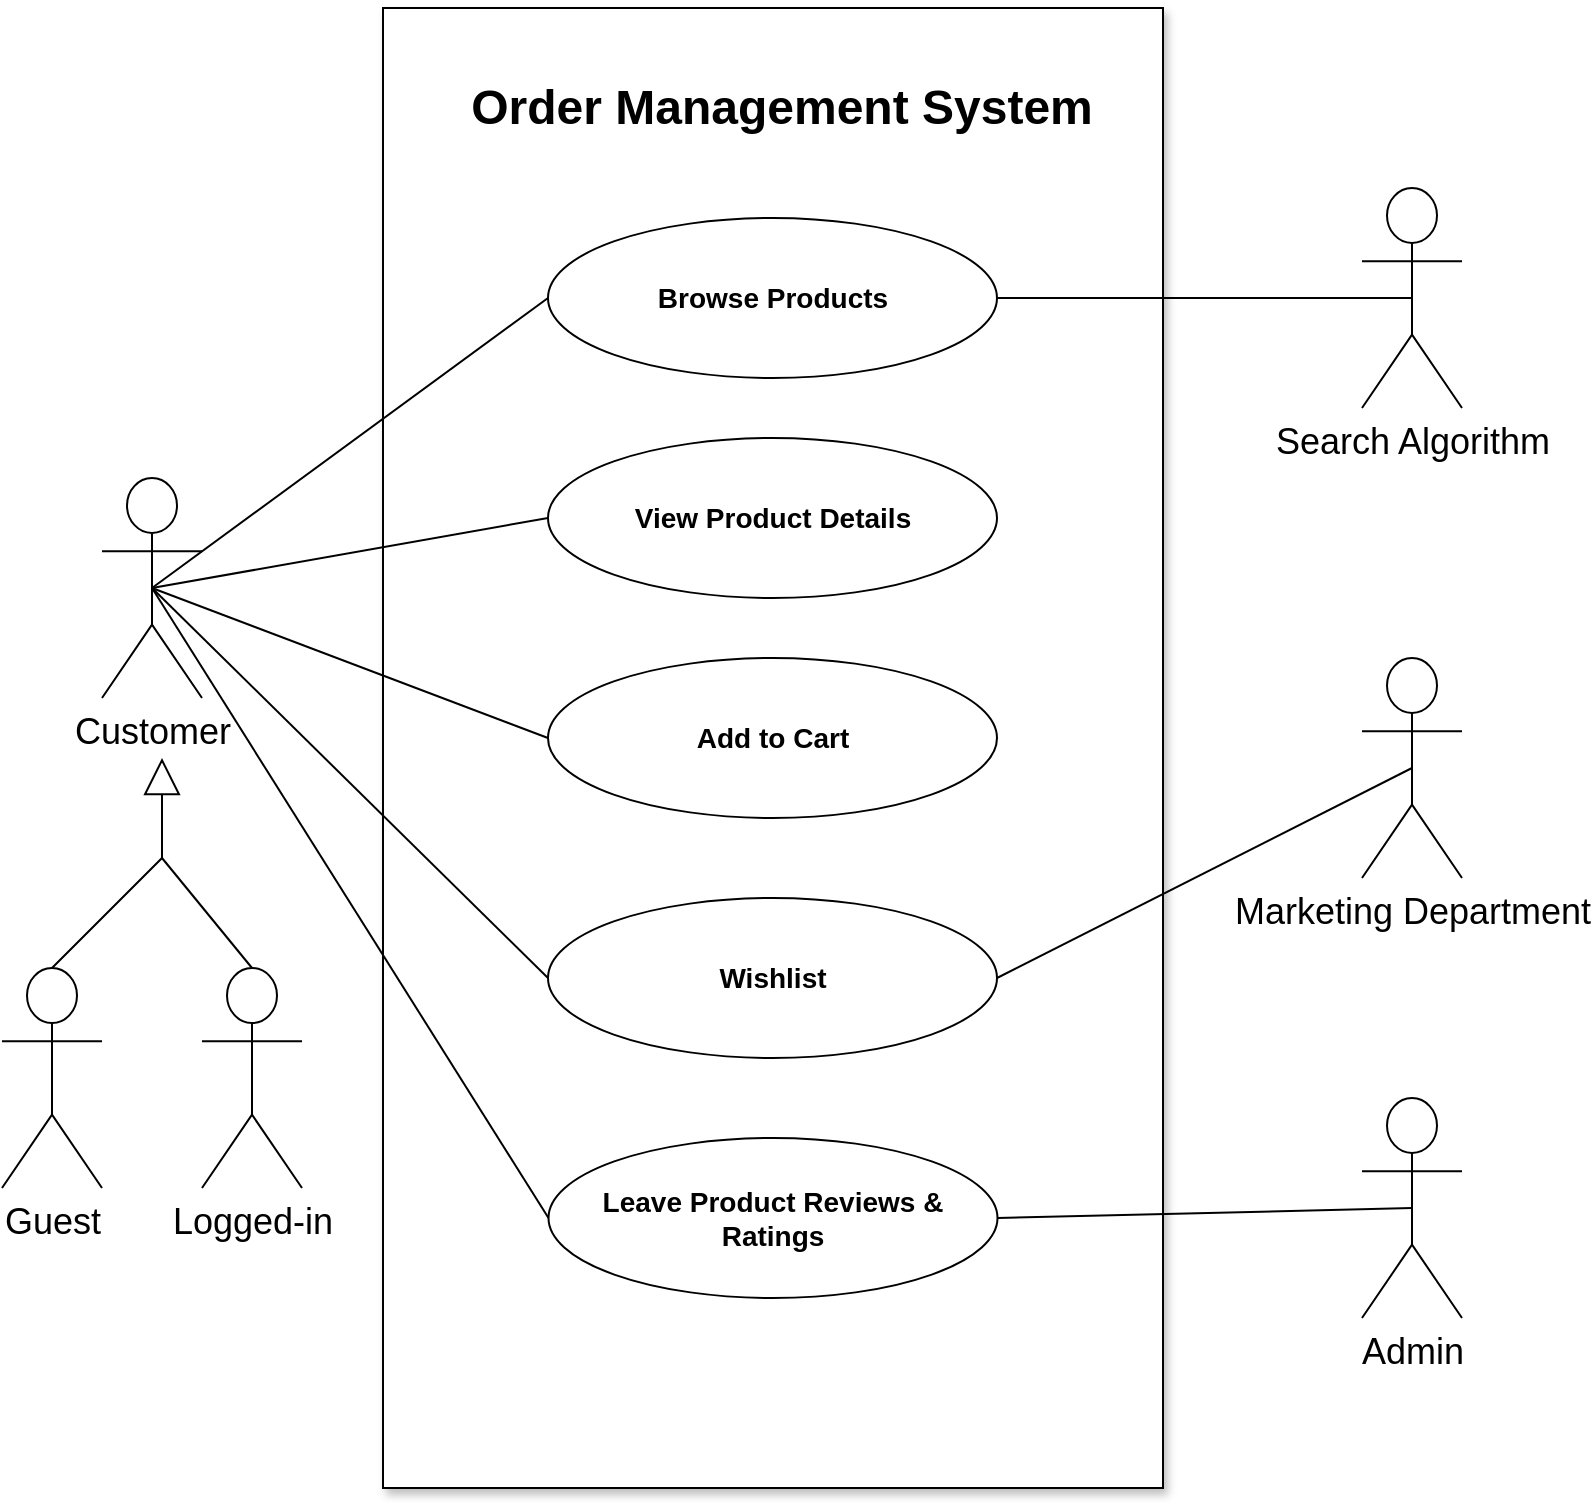 <mxfile version="21.7.2" type="github">
  <diagram name="Page-1" id="Ibva7xswk7MlykJWga5B">
    <mxGraphModel dx="1032" dy="1129" grid="1" gridSize="10" guides="1" tooltips="1" connect="1" arrows="1" fold="1" page="1" pageScale="1" pageWidth="850" pageHeight="1100" math="0" shadow="0">
      <root>
        <mxCell id="0" />
        <mxCell id="1" parent="0" />
        <mxCell id="hKEHkd_DOBsOIQRfh8Hp-2" value="&lt;font style=&quot;font-size: 18px;&quot;&gt;Search Algorithm&lt;/font&gt;" style="shape=umlActor;verticalLabelPosition=bottom;verticalAlign=top;html=1;outlineConnect=0;" parent="1" vertex="1">
          <mxGeometry x="720" y="215" width="50" height="110" as="geometry" />
        </mxCell>
        <mxCell id="hKEHkd_DOBsOIQRfh8Hp-3" value="" style="rounded=0;whiteSpace=wrap;html=1;rotation=90;shadow=1;movable=0;resizable=0;rotatable=0;deletable=0;editable=0;locked=1;connectable=0;" parent="1" vertex="1">
          <mxGeometry x="55.5" y="300" width="740" height="390" as="geometry" />
        </mxCell>
        <mxCell id="hKEHkd_DOBsOIQRfh8Hp-4" value="&lt;font style=&quot;font-size: 18px;&quot;&gt;Customer&lt;/font&gt;" style="shape=umlActor;verticalLabelPosition=bottom;verticalAlign=top;html=1;outlineConnect=0;" parent="1" vertex="1">
          <mxGeometry x="90" y="360" width="50" height="110" as="geometry" />
        </mxCell>
        <mxCell id="hKEHkd_DOBsOIQRfh8Hp-10" value="&lt;font style=&quot;font-size: 24px;&quot;&gt;Order Management System&lt;/font&gt;" style="text;html=1;strokeColor=none;fillColor=none;align=center;verticalAlign=middle;whiteSpace=wrap;rounded=0;fontStyle=1" parent="1" vertex="1">
          <mxGeometry x="260" y="160" width="340" height="30" as="geometry" />
        </mxCell>
        <mxCell id="hKEHkd_DOBsOIQRfh8Hp-11" value="&lt;b&gt;&lt;font style=&quot;font-size: 14px;&quot;&gt;Leave Product Reviews &amp;amp; Ratings&lt;/font&gt;&lt;/b&gt;" style="ellipse;whiteSpace=wrap;html=1;" parent="1" vertex="1">
          <mxGeometry x="313.25" y="690" width="224.5" height="80" as="geometry" />
        </mxCell>
        <mxCell id="hKEHkd_DOBsOIQRfh8Hp-13" value="&lt;b&gt;&lt;font style=&quot;font-size: 14px;&quot;&gt;View Product Details&lt;/font&gt;&lt;/b&gt;" style="ellipse;whiteSpace=wrap;html=1;" parent="1" vertex="1">
          <mxGeometry x="313" y="340" width="224.5" height="80" as="geometry" />
        </mxCell>
        <mxCell id="hKEHkd_DOBsOIQRfh8Hp-14" value="&lt;font style=&quot;font-size: 14px;&quot;&gt;&lt;b&gt;Browse Products&lt;/b&gt;&lt;/font&gt;" style="ellipse;whiteSpace=wrap;html=1;" parent="1" vertex="1">
          <mxGeometry x="313" y="230" width="224.5" height="80" as="geometry" />
        </mxCell>
        <mxCell id="hKEHkd_DOBsOIQRfh8Hp-15" value="&lt;font style=&quot;font-size: 18px;&quot;&gt;Guest&lt;/font&gt;" style="shape=umlActor;verticalLabelPosition=bottom;verticalAlign=top;html=1;outlineConnect=0;" parent="1" vertex="1">
          <mxGeometry x="40" y="605" width="50" height="110" as="geometry" />
        </mxCell>
        <mxCell id="hKEHkd_DOBsOIQRfh8Hp-16" value="&lt;font style=&quot;font-size: 18px;&quot;&gt;Logged-in&lt;/font&gt;" style="shape=umlActor;verticalLabelPosition=bottom;verticalAlign=top;html=1;outlineConnect=0;" parent="1" vertex="1">
          <mxGeometry x="140" y="605" width="50" height="110" as="geometry" />
        </mxCell>
        <mxCell id="hKEHkd_DOBsOIQRfh8Hp-27" value="" style="endArrow=block;endSize=16;endFill=0;html=1;rounded=0;" parent="1" edge="1">
          <mxGeometry width="160" relative="1" as="geometry">
            <mxPoint x="115" y="570" as="sourcePoint" />
            <mxPoint x="115" y="570" as="targetPoint" />
          </mxGeometry>
        </mxCell>
        <mxCell id="hKEHkd_DOBsOIQRfh8Hp-35" value="" style="endArrow=block;endSize=16;endFill=0;html=1;rounded=0;exitX=0.5;exitY=0;exitDx=0;exitDy=0;exitPerimeter=0;" parent="1" source="hKEHkd_DOBsOIQRfh8Hp-15" edge="1">
          <mxGeometry width="160" relative="1" as="geometry">
            <mxPoint x="210" y="510" as="sourcePoint" />
            <mxPoint x="120" y="500" as="targetPoint" />
            <Array as="points">
              <mxPoint x="120" y="550" />
            </Array>
          </mxGeometry>
        </mxCell>
        <mxCell id="hKEHkd_DOBsOIQRfh8Hp-37" value="&lt;b&gt;&lt;font style=&quot;font-size: 14px;&quot;&gt;Add to Cart&lt;/font&gt;&lt;/b&gt;" style="ellipse;whiteSpace=wrap;html=1;" parent="1" vertex="1">
          <mxGeometry x="313" y="450" width="224.5" height="80" as="geometry" />
        </mxCell>
        <mxCell id="hKEHkd_DOBsOIQRfh8Hp-38" value="&lt;b&gt;&lt;font style=&quot;font-size: 14px;&quot;&gt;Wishlist&lt;/font&gt;&lt;/b&gt;" style="ellipse;whiteSpace=wrap;html=1;" parent="1" vertex="1">
          <mxGeometry x="313" y="570" width="224.5" height="80" as="geometry" />
        </mxCell>
        <mxCell id="hKEHkd_DOBsOIQRfh8Hp-39" value="&lt;font style=&quot;font-size: 18px;&quot;&gt;Marketing Department&lt;/font&gt;" style="shape=umlActor;verticalLabelPosition=bottom;verticalAlign=top;html=1;outlineConnect=0;" parent="1" vertex="1">
          <mxGeometry x="720" y="450" width="50" height="110" as="geometry" />
        </mxCell>
        <mxCell id="hKEHkd_DOBsOIQRfh8Hp-40" value="&lt;font style=&quot;font-size: 18px;&quot;&gt;Admin&lt;/font&gt;" style="shape=umlActor;verticalLabelPosition=bottom;verticalAlign=top;html=1;outlineConnect=0;" parent="1" vertex="1">
          <mxGeometry x="720" y="670" width="50" height="110" as="geometry" />
        </mxCell>
        <mxCell id="hKEHkd_DOBsOIQRfh8Hp-57" value="" style="endArrow=none;html=1;rounded=0;entryX=0.5;entryY=0.5;entryDx=0;entryDy=0;entryPerimeter=0;exitX=1;exitY=0.5;exitDx=0;exitDy=0;" parent="1" source="hKEHkd_DOBsOIQRfh8Hp-11" target="hKEHkd_DOBsOIQRfh8Hp-40" edge="1">
          <mxGeometry width="50" height="50" relative="1" as="geometry">
            <mxPoint x="420" y="530" as="sourcePoint" />
            <mxPoint x="470" y="480" as="targetPoint" />
          </mxGeometry>
        </mxCell>
        <mxCell id="hKEHkd_DOBsOIQRfh8Hp-58" value="" style="endArrow=none;html=1;rounded=0;entryX=0.5;entryY=0.5;entryDx=0;entryDy=0;entryPerimeter=0;exitX=1;exitY=0.5;exitDx=0;exitDy=0;" parent="1" source="hKEHkd_DOBsOIQRfh8Hp-38" target="hKEHkd_DOBsOIQRfh8Hp-39" edge="1">
          <mxGeometry width="50" height="50" relative="1" as="geometry">
            <mxPoint x="548" y="740" as="sourcePoint" />
            <mxPoint x="755" y="735" as="targetPoint" />
          </mxGeometry>
        </mxCell>
        <mxCell id="hKEHkd_DOBsOIQRfh8Hp-59" value="" style="endArrow=none;html=1;rounded=0;entryX=0.5;entryY=0.5;entryDx=0;entryDy=0;entryPerimeter=0;exitX=1;exitY=0.5;exitDx=0;exitDy=0;" parent="1" source="hKEHkd_DOBsOIQRfh8Hp-14" target="hKEHkd_DOBsOIQRfh8Hp-2" edge="1">
          <mxGeometry width="50" height="50" relative="1" as="geometry">
            <mxPoint x="512" y="396.94" as="sourcePoint" />
            <mxPoint x="720" y="291.94" as="targetPoint" />
          </mxGeometry>
        </mxCell>
        <mxCell id="hKEHkd_DOBsOIQRfh8Hp-60" value="" style="endArrow=none;html=1;rounded=0;entryX=0;entryY=0.5;entryDx=0;entryDy=0;exitX=0.5;exitY=0.5;exitDx=0;exitDy=0;exitPerimeter=0;" parent="1" source="hKEHkd_DOBsOIQRfh8Hp-4" target="hKEHkd_DOBsOIQRfh8Hp-14" edge="1">
          <mxGeometry width="50" height="50" relative="1" as="geometry">
            <mxPoint x="120" y="415" as="sourcePoint" />
            <mxPoint x="323" y="414.58" as="targetPoint" />
          </mxGeometry>
        </mxCell>
        <mxCell id="hKEHkd_DOBsOIQRfh8Hp-61" value="" style="endArrow=none;html=1;rounded=0;entryX=0;entryY=0.5;entryDx=0;entryDy=0;exitX=0.5;exitY=0.5;exitDx=0;exitDy=0;exitPerimeter=0;" parent="1" source="hKEHkd_DOBsOIQRfh8Hp-4" target="hKEHkd_DOBsOIQRfh8Hp-13" edge="1">
          <mxGeometry width="50" height="50" relative="1" as="geometry">
            <mxPoint x="125" y="425" as="sourcePoint" />
            <mxPoint x="323" y="280" as="targetPoint" />
          </mxGeometry>
        </mxCell>
        <mxCell id="hKEHkd_DOBsOIQRfh8Hp-62" value="" style="endArrow=none;html=1;rounded=0;entryX=0;entryY=0.5;entryDx=0;entryDy=0;exitX=0.5;exitY=0.5;exitDx=0;exitDy=0;exitPerimeter=0;" parent="1" source="hKEHkd_DOBsOIQRfh8Hp-4" target="hKEHkd_DOBsOIQRfh8Hp-37" edge="1">
          <mxGeometry width="50" height="50" relative="1" as="geometry">
            <mxPoint x="135" y="435" as="sourcePoint" />
            <mxPoint x="323" y="390" as="targetPoint" />
          </mxGeometry>
        </mxCell>
        <mxCell id="hKEHkd_DOBsOIQRfh8Hp-63" value="" style="endArrow=none;html=1;rounded=0;entryX=0;entryY=0.5;entryDx=0;entryDy=0;exitX=0.5;exitY=0.5;exitDx=0;exitDy=0;exitPerimeter=0;" parent="1" source="hKEHkd_DOBsOIQRfh8Hp-4" target="hKEHkd_DOBsOIQRfh8Hp-38" edge="1">
          <mxGeometry width="50" height="50" relative="1" as="geometry">
            <mxPoint x="145" y="445" as="sourcePoint" />
            <mxPoint x="323" y="500" as="targetPoint" />
          </mxGeometry>
        </mxCell>
        <mxCell id="hKEHkd_DOBsOIQRfh8Hp-64" value="" style="endArrow=none;html=1;rounded=0;entryX=0;entryY=0.5;entryDx=0;entryDy=0;exitX=0.5;exitY=0.5;exitDx=0;exitDy=0;exitPerimeter=0;" parent="1" source="hKEHkd_DOBsOIQRfh8Hp-4" target="hKEHkd_DOBsOIQRfh8Hp-11" edge="1">
          <mxGeometry width="50" height="50" relative="1" as="geometry">
            <mxPoint x="155" y="455" as="sourcePoint" />
            <mxPoint x="323" y="620" as="targetPoint" />
          </mxGeometry>
        </mxCell>
        <mxCell id="hKEHkd_DOBsOIQRfh8Hp-65" value="" style="endArrow=none;html=1;rounded=0;entryX=0.5;entryY=0;entryDx=0;entryDy=0;entryPerimeter=0;" parent="1" target="hKEHkd_DOBsOIQRfh8Hp-16" edge="1">
          <mxGeometry width="50" height="50" relative="1" as="geometry">
            <mxPoint x="120" y="550" as="sourcePoint" />
            <mxPoint x="323" y="740" as="targetPoint" />
          </mxGeometry>
        </mxCell>
      </root>
    </mxGraphModel>
  </diagram>
</mxfile>
